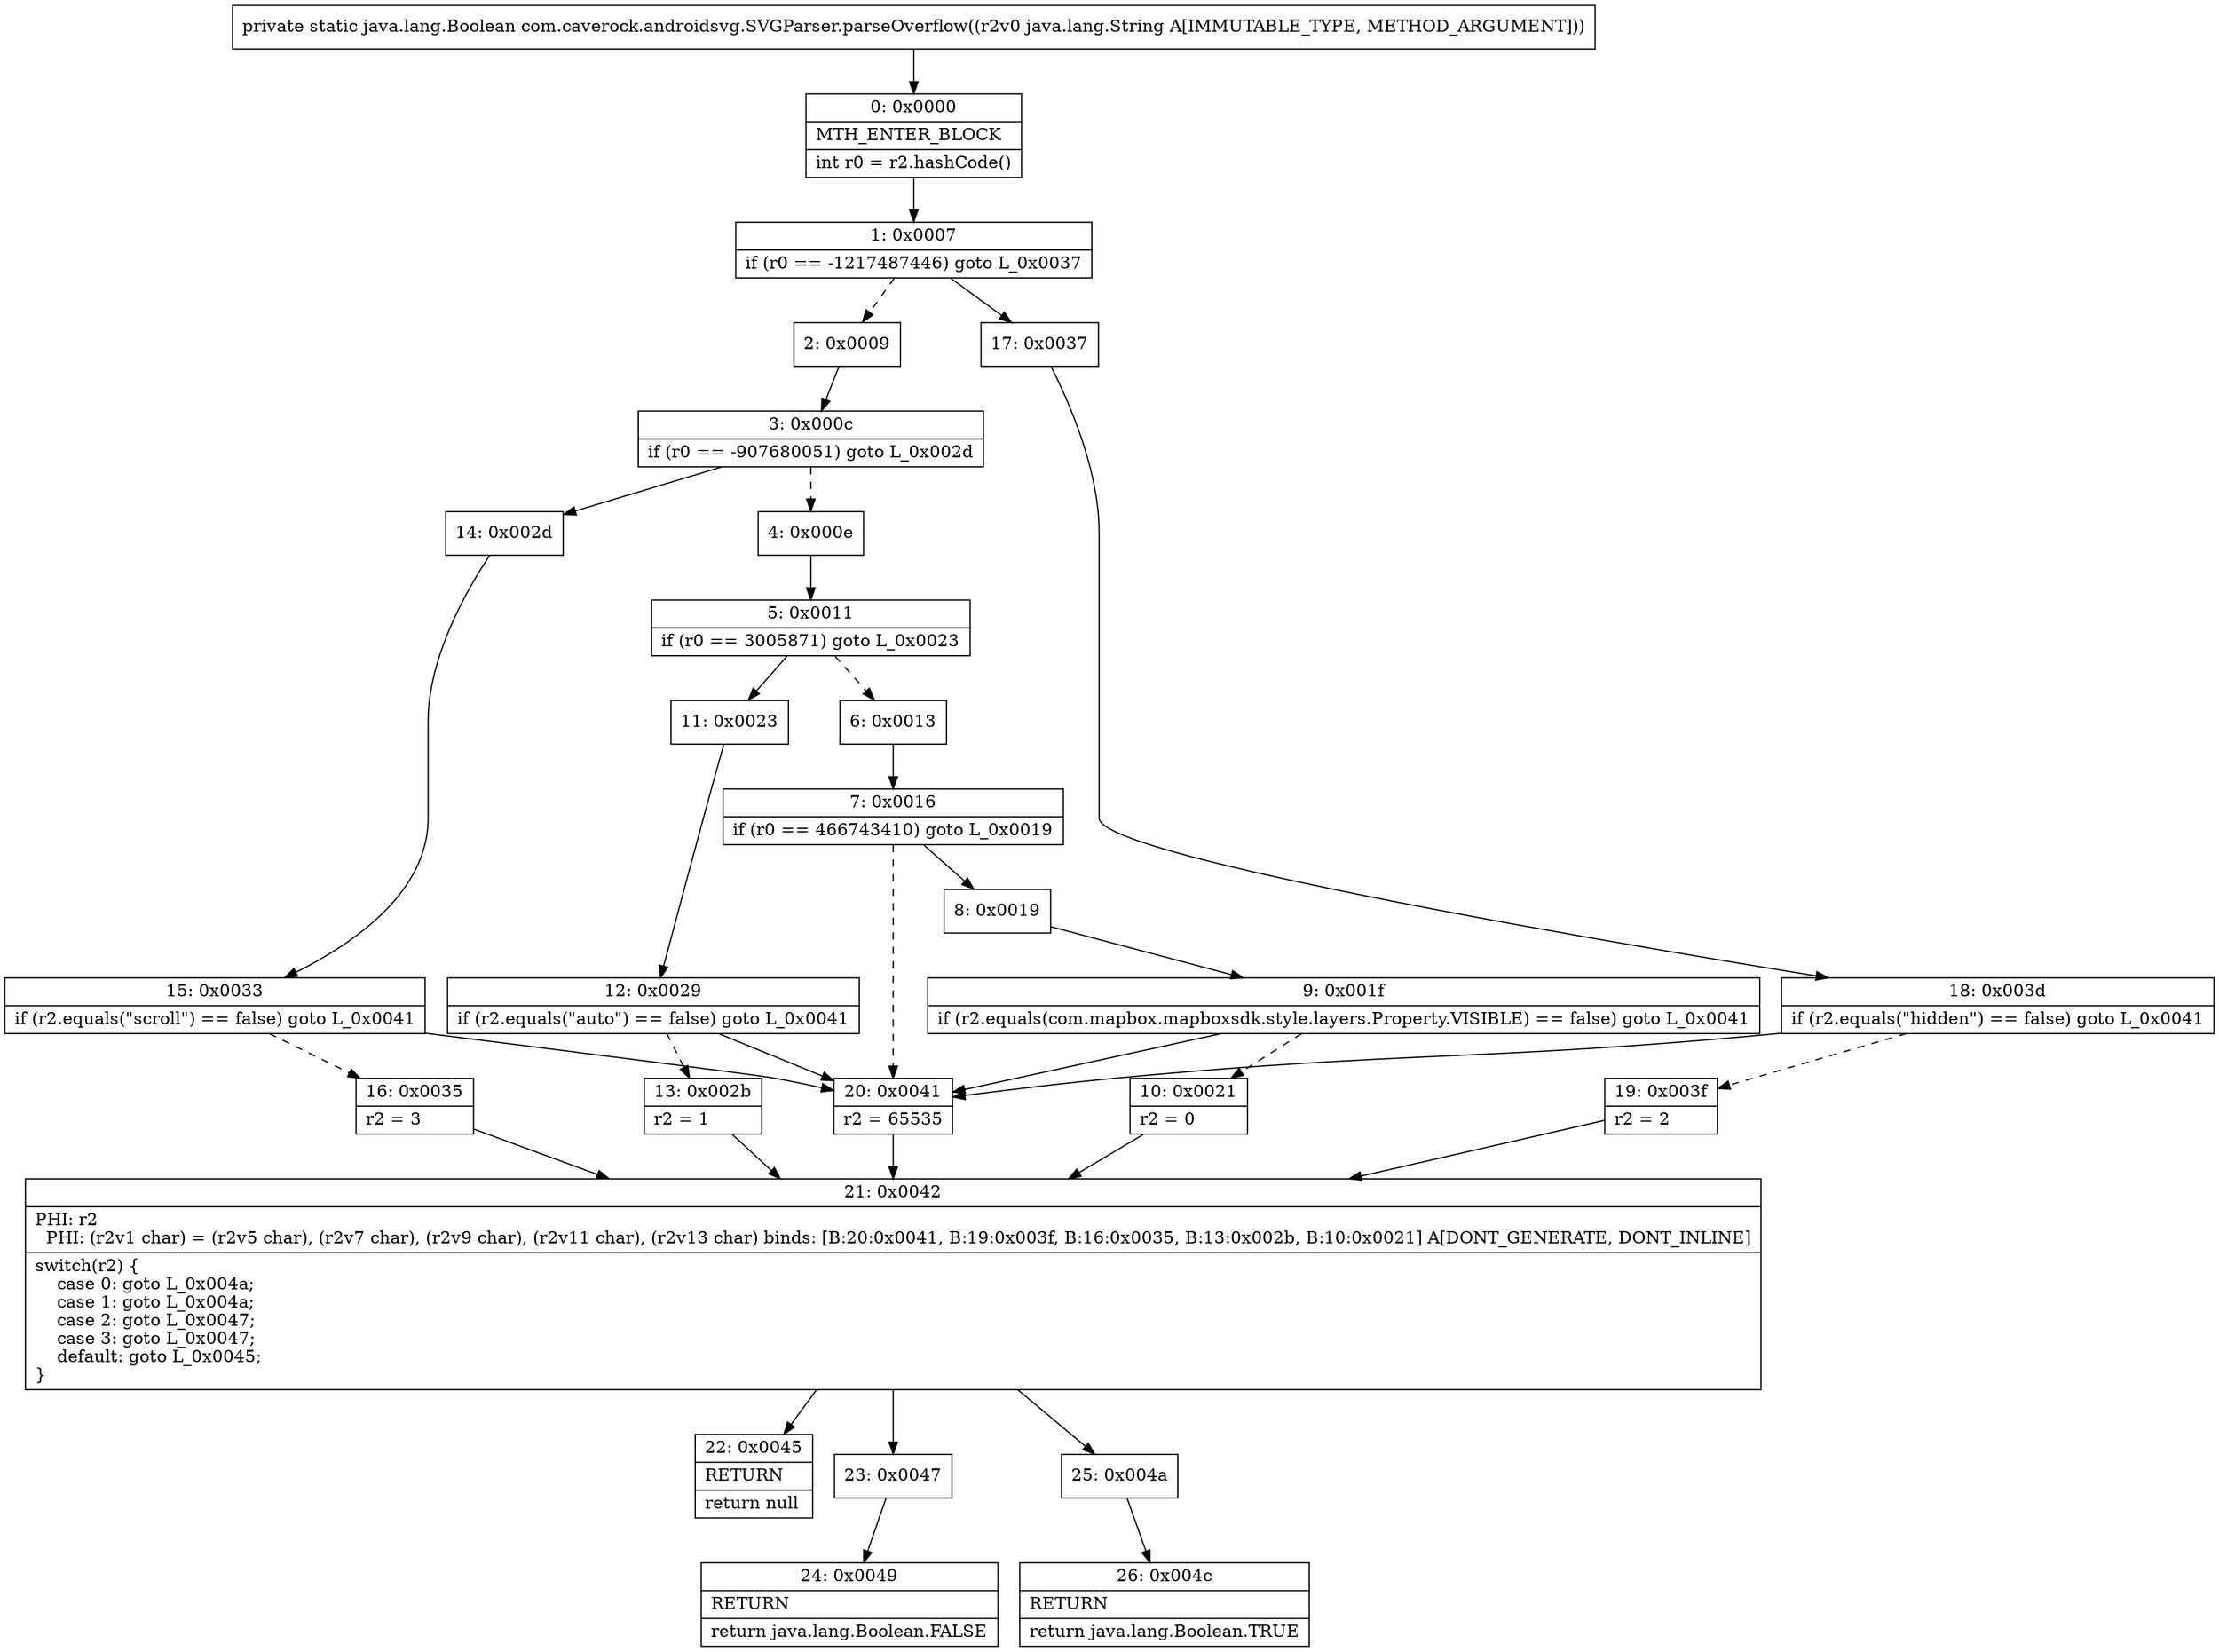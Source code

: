 digraph "CFG forcom.caverock.androidsvg.SVGParser.parseOverflow(Ljava\/lang\/String;)Ljava\/lang\/Boolean;" {
Node_0 [shape=record,label="{0\:\ 0x0000|MTH_ENTER_BLOCK\l|int r0 = r2.hashCode()\l}"];
Node_1 [shape=record,label="{1\:\ 0x0007|if (r0 == \-1217487446) goto L_0x0037\l}"];
Node_2 [shape=record,label="{2\:\ 0x0009}"];
Node_3 [shape=record,label="{3\:\ 0x000c|if (r0 == \-907680051) goto L_0x002d\l}"];
Node_4 [shape=record,label="{4\:\ 0x000e}"];
Node_5 [shape=record,label="{5\:\ 0x0011|if (r0 == 3005871) goto L_0x0023\l}"];
Node_6 [shape=record,label="{6\:\ 0x0013}"];
Node_7 [shape=record,label="{7\:\ 0x0016|if (r0 == 466743410) goto L_0x0019\l}"];
Node_8 [shape=record,label="{8\:\ 0x0019}"];
Node_9 [shape=record,label="{9\:\ 0x001f|if (r2.equals(com.mapbox.mapboxsdk.style.layers.Property.VISIBLE) == false) goto L_0x0041\l}"];
Node_10 [shape=record,label="{10\:\ 0x0021|r2 = 0\l}"];
Node_11 [shape=record,label="{11\:\ 0x0023}"];
Node_12 [shape=record,label="{12\:\ 0x0029|if (r2.equals(\"auto\") == false) goto L_0x0041\l}"];
Node_13 [shape=record,label="{13\:\ 0x002b|r2 = 1\l}"];
Node_14 [shape=record,label="{14\:\ 0x002d}"];
Node_15 [shape=record,label="{15\:\ 0x0033|if (r2.equals(\"scroll\") == false) goto L_0x0041\l}"];
Node_16 [shape=record,label="{16\:\ 0x0035|r2 = 3\l}"];
Node_17 [shape=record,label="{17\:\ 0x0037}"];
Node_18 [shape=record,label="{18\:\ 0x003d|if (r2.equals(\"hidden\") == false) goto L_0x0041\l}"];
Node_19 [shape=record,label="{19\:\ 0x003f|r2 = 2\l}"];
Node_20 [shape=record,label="{20\:\ 0x0041|r2 = 65535\l}"];
Node_21 [shape=record,label="{21\:\ 0x0042|PHI: r2 \l  PHI: (r2v1 char) = (r2v5 char), (r2v7 char), (r2v9 char), (r2v11 char), (r2v13 char) binds: [B:20:0x0041, B:19:0x003f, B:16:0x0035, B:13:0x002b, B:10:0x0021] A[DONT_GENERATE, DONT_INLINE]\l|switch(r2) \{\l    case 0: goto L_0x004a;\l    case 1: goto L_0x004a;\l    case 2: goto L_0x0047;\l    case 3: goto L_0x0047;\l    default: goto L_0x0045;\l\}\l}"];
Node_22 [shape=record,label="{22\:\ 0x0045|RETURN\l|return null\l}"];
Node_23 [shape=record,label="{23\:\ 0x0047}"];
Node_24 [shape=record,label="{24\:\ 0x0049|RETURN\l|return java.lang.Boolean.FALSE\l}"];
Node_25 [shape=record,label="{25\:\ 0x004a}"];
Node_26 [shape=record,label="{26\:\ 0x004c|RETURN\l|return java.lang.Boolean.TRUE\l}"];
MethodNode[shape=record,label="{private static java.lang.Boolean com.caverock.androidsvg.SVGParser.parseOverflow((r2v0 java.lang.String A[IMMUTABLE_TYPE, METHOD_ARGUMENT])) }"];
MethodNode -> Node_0;
Node_0 -> Node_1;
Node_1 -> Node_2[style=dashed];
Node_1 -> Node_17;
Node_2 -> Node_3;
Node_3 -> Node_4[style=dashed];
Node_3 -> Node_14;
Node_4 -> Node_5;
Node_5 -> Node_6[style=dashed];
Node_5 -> Node_11;
Node_6 -> Node_7;
Node_7 -> Node_8;
Node_7 -> Node_20[style=dashed];
Node_8 -> Node_9;
Node_9 -> Node_10[style=dashed];
Node_9 -> Node_20;
Node_10 -> Node_21;
Node_11 -> Node_12;
Node_12 -> Node_13[style=dashed];
Node_12 -> Node_20;
Node_13 -> Node_21;
Node_14 -> Node_15;
Node_15 -> Node_16[style=dashed];
Node_15 -> Node_20;
Node_16 -> Node_21;
Node_17 -> Node_18;
Node_18 -> Node_19[style=dashed];
Node_18 -> Node_20;
Node_19 -> Node_21;
Node_20 -> Node_21;
Node_21 -> Node_22;
Node_21 -> Node_23;
Node_21 -> Node_25;
Node_23 -> Node_24;
Node_25 -> Node_26;
}

